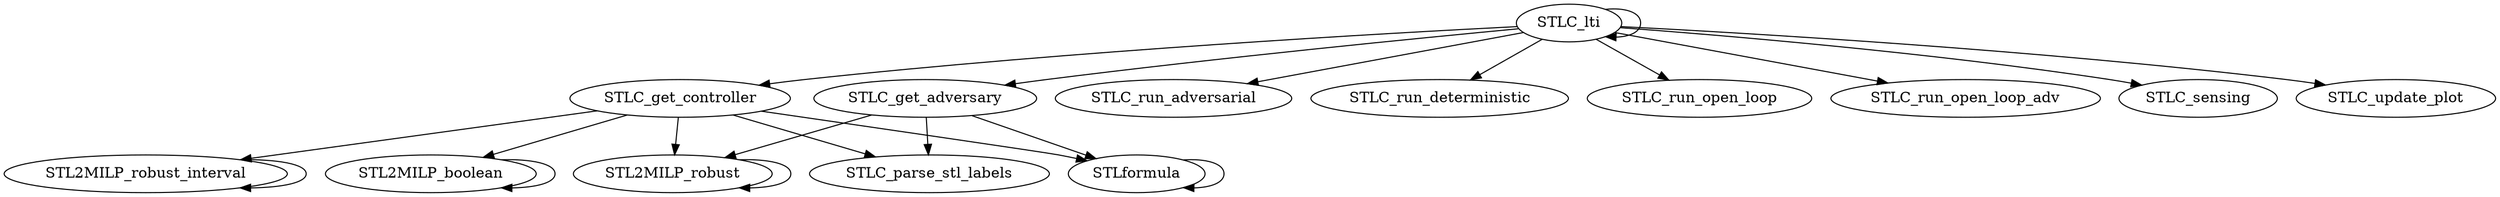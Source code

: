 /* Created by mdot for Matlab */
digraph m2html {
  STL2MILP_boolean -> STL2MILP_boolean;
  STL2MILP_robust -> STL2MILP_robust;
  STL2MILP_robust_interval -> STL2MILP_robust_interval;
  STLC_get_adversary -> STL2MILP_robust;
  STLC_get_adversary -> STLC_parse_stl_labels;
  STLC_get_adversary -> STLformula;
  STLC_get_controller -> STL2MILP_boolean;
  STLC_get_controller -> STL2MILP_robust;
  STLC_get_controller -> STL2MILP_robust_interval;
  STLC_get_controller -> STLC_parse_stl_labels;
  STLC_get_controller -> STLformula;
  STLC_lti -> STLC_get_adversary;
  STLC_lti -> STLC_get_controller;
  STLC_lti -> STLC_lti;
  STLC_lti -> STLC_run_adversarial;
  STLC_lti -> STLC_run_deterministic;
  STLC_lti -> STLC_run_open_loop;
  STLC_lti -> STLC_run_open_loop_adv;
  STLC_lti -> STLC_sensing;
  STLC_lti -> STLC_update_plot;
  STLformula -> STLformula;

  STL2MILP_boolean [URL="STL2MILP_boolean.html"];
  STL2MILP_robust [URL="STL2MILP_robust.html"];
  STL2MILP_robust_interval [URL="STL2MILP_robust_interval.html"];
  STLC_get_adversary [URL="STLC_get_adversary.html"];
  STLC_get_controller [URL="STLC_get_controller.html"];
  STLC_lti [URL="STLC_lti.html"];
  STLC_parse_stl_labels [URL="STLC_parse_stl_labels.html"];
  STLC_run_adversarial [URL="STLC_run_adversarial.html"];
  STLC_run_deterministic [URL="STLC_run_deterministic.html"];
  STLC_run_open_loop [URL="STLC_run_open_loop.html"];
  STLC_run_open_loop_adv [URL="STLC_run_open_loop_adv.html"];
  STLC_sensing [URL="STLC_sensing.html"];
  STLC_update_plot [URL="STLC_update_plot.html"];
  STLformula [URL="STLformula.html"];
}